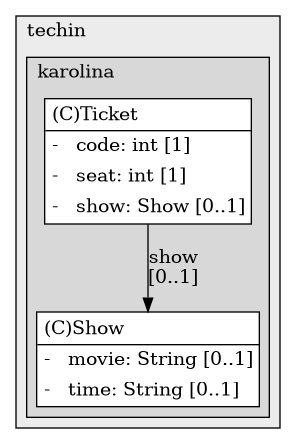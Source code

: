 @startuml

/' diagram meta data start
config=StructureConfiguration;
{
  "projectClassification": {
    "searchMode": "OpenProject", // OpenProject, AllProjects
    "includedProjects": "",
    "pathEndKeywords": "*.impl",
    "isClientPath": "",
    "isClientName": "",
    "isTestPath": "",
    "isTestName": "",
    "isMappingPath": "",
    "isMappingName": "",
    "isDataAccessPath": "",
    "isDataAccessName": "",
    "isDataStructurePath": "",
    "isDataStructureName": "",
    "isInterfaceStructuresPath": "",
    "isInterfaceStructuresName": "",
    "isEntryPointPath": "",
    "isEntryPointName": "",
    "treatFinalFieldsAsMandatory": false
  },
  "graphRestriction": {
    "classPackageExcludeFilter": "",
    "classPackageIncludeFilter": "",
    "classNameExcludeFilter": "",
    "classNameIncludeFilter": "",
    "methodNameExcludeFilter": "",
    "methodNameIncludeFilter": "",
    "removeByInheritance": "", // inheritance/annotation based filtering is done in a second step
    "removeByAnnotation": "",
    "removeByClassPackage": "", // cleanup the graph after inheritance/annotation based filtering is done
    "removeByClassName": "",
    "cutMappings": false,
    "cutEnum": true,
    "cutTests": true,
    "cutClient": true,
    "cutDataAccess": false,
    "cutInterfaceStructures": false,
    "cutDataStructures": false,
    "cutGetterAndSetter": true,
    "cutConstructors": true
  },
  "graphTraversal": {
    "forwardDepth": 6,
    "backwardDepth": 6,
    "classPackageExcludeFilter": "",
    "classPackageIncludeFilter": "",
    "classNameExcludeFilter": "",
    "classNameIncludeFilter": "",
    "methodNameExcludeFilter": "",
    "methodNameIncludeFilter": "",
    "hideMappings": false,
    "hideDataStructures": false,
    "hidePrivateMethods": true,
    "hideInterfaceCalls": true, // indirection: implementation -> interface (is hidden) -> implementation
    "onlyShowApplicationEntryPoints": false, // root node is included
    "useMethodCallsForStructureDiagram": "ForwardOnly" // ForwardOnly, BothDirections, No
  },
  "details": {
    "aggregation": "GroupByClass", // ByClass, GroupByClass, None
    "showClassGenericTypes": true,
    "showMethods": true,
    "showMethodParameterNames": true,
    "showMethodParameterTypes": true,
    "showMethodReturnType": true,
    "showPackageLevels": 2,
    "showDetailedClassStructure": true
  },
  "rootClass": "lt.techin.karolina.UML.pd17third.Show",
  "extensionCallbackMethod": "" // qualified.class.name#methodName - signature: public static String method(String)
}
diagram meta data end '/



digraph g {
    rankdir="TB"
    splines=polyline
    

'nodes 
subgraph cluster_877657541 { 
   	label=techin
	labeljust=l
	fillcolor="#ececec"
	style=filled
   
   subgraph cluster_496815830 { 
   	label=karolina
	labeljust=l
	fillcolor="#d8d8d8"
	style=filled
   
   Show39146795[
	label=<<TABLE BORDER="1" CELLBORDER="0" CELLPADDING="4" CELLSPACING="0">
<TR><TD ALIGN="LEFT" >(C)Show</TD></TR>
<HR/>
<TR><TD ALIGN="LEFT" >-   movie: String [0..1]</TD></TR>
<TR><TD ALIGN="LEFT" >-   time: String [0..1]</TD></TR>
</TABLE>>
	style=filled
	margin=0
	shape=plaintext
	fillcolor="#FFFFFF"
];

Ticket39146795[
	label=<<TABLE BORDER="1" CELLBORDER="0" CELLPADDING="4" CELLSPACING="0">
<TR><TD ALIGN="LEFT" >(C)Ticket</TD></TR>
<HR/>
<TR><TD ALIGN="LEFT" >-   code: int [1]</TD></TR>
<TR><TD ALIGN="LEFT" >-   seat: int [1]</TD></TR>
<TR><TD ALIGN="LEFT" >-   show: Show [0..1]</TD></TR>
</TABLE>>
	style=filled
	margin=0
	shape=plaintext
	fillcolor="#FFFFFF"
];
} 
} 

'edges    
Ticket39146795 -> Show39146795[label="show
[0..1]"];
    
}
@enduml